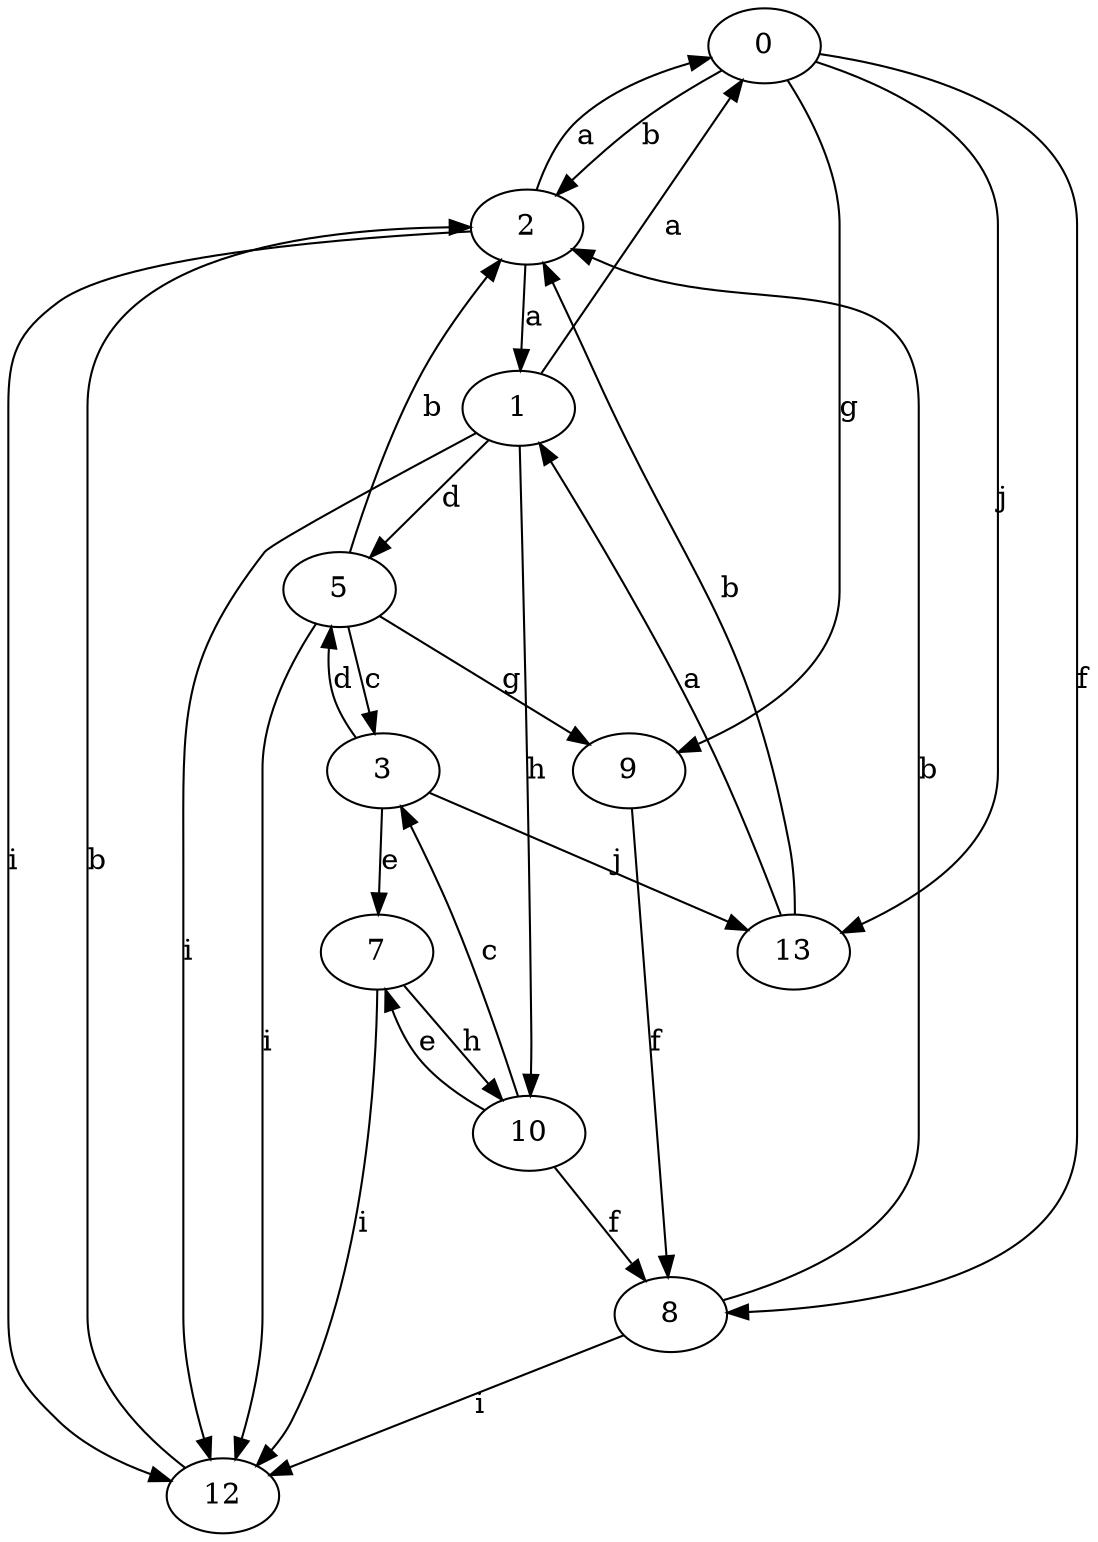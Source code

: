 strict digraph  {
0;
1;
2;
3;
5;
7;
8;
9;
10;
12;
13;
0 -> 2  [label=b];
0 -> 8  [label=f];
0 -> 9  [label=g];
0 -> 13  [label=j];
1 -> 0  [label=a];
1 -> 5  [label=d];
1 -> 10  [label=h];
1 -> 12  [label=i];
2 -> 0  [label=a];
2 -> 1  [label=a];
2 -> 12  [label=i];
3 -> 5  [label=d];
3 -> 7  [label=e];
3 -> 13  [label=j];
5 -> 2  [label=b];
5 -> 3  [label=c];
5 -> 9  [label=g];
5 -> 12  [label=i];
7 -> 10  [label=h];
7 -> 12  [label=i];
8 -> 2  [label=b];
8 -> 12  [label=i];
9 -> 8  [label=f];
10 -> 3  [label=c];
10 -> 7  [label=e];
10 -> 8  [label=f];
12 -> 2  [label=b];
13 -> 1  [label=a];
13 -> 2  [label=b];
}
